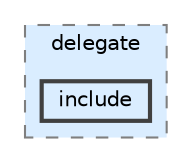 digraph "lib/core/delegate/include"
{
 // LATEX_PDF_SIZE
  bgcolor="transparent";
  edge [fontname=Helvetica,fontsize=10,labelfontname=Helvetica,labelfontsize=10];
  node [fontname=Helvetica,fontsize=10,shape=box,height=0.2,width=0.4];
  compound=true
  subgraph clusterdir_39dc3696face21c9d2fd0a35e1db30ee {
    graph [ bgcolor="#daedff", pencolor="grey50", label="delegate", fontname=Helvetica,fontsize=10 style="filled,dashed", URL="dir_39dc3696face21c9d2fd0a35e1db30ee.html",tooltip=""]
  dir_8281ce69863f1969052202dd9ca0378f [label="include", fillcolor="#daedff", color="grey25", style="filled,bold", URL="dir_8281ce69863f1969052202dd9ca0378f.html",tooltip=""];
  }
}
